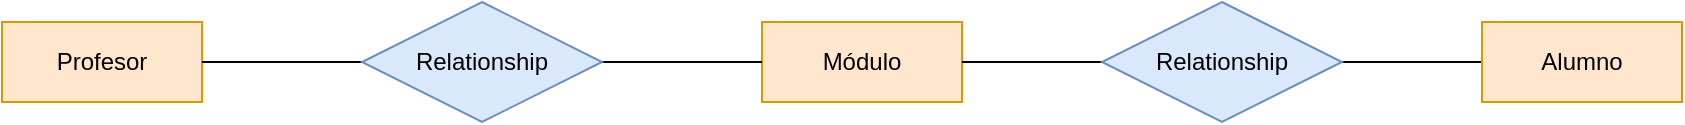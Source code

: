 <mxfile version="22.0.0" type="github">
  <diagram name="Page-1" id="ffP9f0a0-D-cKnNLKEZI">
    <mxGraphModel dx="2359" dy="837" grid="1" gridSize="10" guides="1" tooltips="1" connect="1" arrows="1" fold="1" page="1" pageScale="1" pageWidth="850" pageHeight="1100" math="0" shadow="0">
      <root>
        <mxCell id="0" />
        <mxCell id="1" parent="0" />
        <mxCell id="SIgzl4zAMHbpu5Pqynte-44" value="Profesor" style="whiteSpace=wrap;html=1;align=center;fillColor=#ffe6cc;strokeColor=#d79b00;" vertex="1" parent="1">
          <mxGeometry x="-430" y="440" width="100" height="40" as="geometry" />
        </mxCell>
        <mxCell id="SIgzl4zAMHbpu5Pqynte-45" value="Módulo" style="whiteSpace=wrap;html=1;align=center;fillColor=#ffe6cc;strokeColor=#d79b00;" vertex="1" parent="1">
          <mxGeometry x="-50" y="440" width="100" height="40" as="geometry" />
        </mxCell>
        <mxCell id="SIgzl4zAMHbpu5Pqynte-55" style="edgeStyle=orthogonalEdgeStyle;rounded=0;orthogonalLoop=1;jettySize=auto;html=1;entryX=1;entryY=0.5;entryDx=0;entryDy=0;endArrow=none;endFill=0;" edge="1" parent="1" source="SIgzl4zAMHbpu5Pqynte-47" target="SIgzl4zAMHbpu5Pqynte-54">
          <mxGeometry relative="1" as="geometry" />
        </mxCell>
        <mxCell id="SIgzl4zAMHbpu5Pqynte-47" value="Alumno" style="whiteSpace=wrap;html=1;align=center;fillColor=#ffe6cc;strokeColor=#d79b00;" vertex="1" parent="1">
          <mxGeometry x="310" y="440" width="100" height="40" as="geometry" />
        </mxCell>
        <mxCell id="SIgzl4zAMHbpu5Pqynte-50" style="edgeStyle=orthogonalEdgeStyle;rounded=0;orthogonalLoop=1;jettySize=auto;html=1;entryX=1;entryY=0.5;entryDx=0;entryDy=0;endArrow=none;endFill=0;" edge="1" parent="1" source="SIgzl4zAMHbpu5Pqynte-49" target="SIgzl4zAMHbpu5Pqynte-44">
          <mxGeometry relative="1" as="geometry" />
        </mxCell>
        <mxCell id="SIgzl4zAMHbpu5Pqynte-51" style="edgeStyle=orthogonalEdgeStyle;rounded=0;orthogonalLoop=1;jettySize=auto;html=1;entryX=0;entryY=0.5;entryDx=0;entryDy=0;endArrow=none;endFill=0;" edge="1" parent="1" source="SIgzl4zAMHbpu5Pqynte-49" target="SIgzl4zAMHbpu5Pqynte-45">
          <mxGeometry relative="1" as="geometry" />
        </mxCell>
        <mxCell id="SIgzl4zAMHbpu5Pqynte-49" value="Relationship" style="shape=rhombus;perimeter=rhombusPerimeter;whiteSpace=wrap;html=1;align=center;fillColor=#dae8fc;strokeColor=#6c8ebf;" vertex="1" parent="1">
          <mxGeometry x="-250" y="430" width="120" height="60" as="geometry" />
        </mxCell>
        <mxCell id="SIgzl4zAMHbpu5Pqynte-56" style="edgeStyle=orthogonalEdgeStyle;rounded=0;orthogonalLoop=1;jettySize=auto;html=1;entryX=1;entryY=0.5;entryDx=0;entryDy=0;endArrow=none;endFill=0;" edge="1" parent="1" source="SIgzl4zAMHbpu5Pqynte-54" target="SIgzl4zAMHbpu5Pqynte-45">
          <mxGeometry relative="1" as="geometry" />
        </mxCell>
        <mxCell id="SIgzl4zAMHbpu5Pqynte-54" value="Relationship" style="shape=rhombus;perimeter=rhombusPerimeter;whiteSpace=wrap;html=1;align=center;fillColor=#dae8fc;strokeColor=#6c8ebf;" vertex="1" parent="1">
          <mxGeometry x="120" y="430" width="120" height="60" as="geometry" />
        </mxCell>
      </root>
    </mxGraphModel>
  </diagram>
</mxfile>
